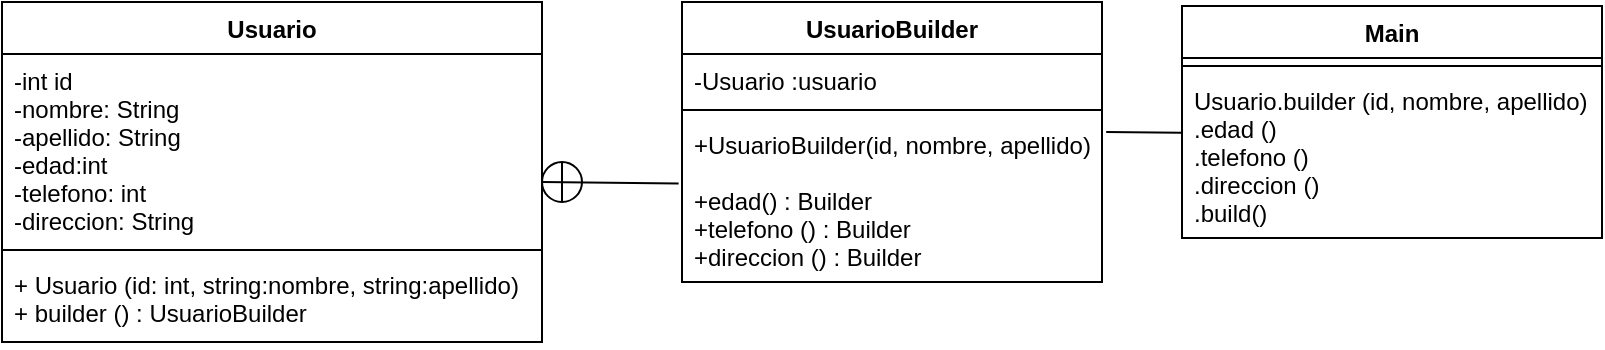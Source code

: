 <mxfile version="13.9.9" type="device"><diagram id="mwCAZ8J41EZzBzRrf41l" name="Página-1"><mxGraphModel dx="1006" dy="750" grid="1" gridSize="10" guides="1" tooltips="1" connect="1" arrows="1" fold="1" page="1" pageScale="1" pageWidth="827" pageHeight="520" math="0" shadow="0"><root><mxCell id="0"/><mxCell id="1" parent="0"/><mxCell id="kudpXoNATQGdLlH1QoiD-6" value="Usuario" style="swimlane;fontStyle=1;align=center;verticalAlign=top;childLayout=stackLayout;horizontal=1;startSize=26;horizontalStack=0;resizeParent=1;resizeParentMax=0;resizeLast=0;collapsible=1;marginBottom=0;" parent="1" vertex="1"><mxGeometry x="10" y="230" width="270" height="170" as="geometry"/></mxCell><mxCell id="kudpXoNATQGdLlH1QoiD-7" value="-int id&#10;-nombre: String&#10;-apellido: String&#10;-edad:int&#10;-telefono: int&#10;-direccion: String&#10;&#10;" style="text;strokeColor=none;fillColor=none;align=left;verticalAlign=top;spacingLeft=4;spacingRight=4;overflow=hidden;rotatable=0;points=[[0,0.5],[1,0.5]];portConstraint=eastwest;" parent="kudpXoNATQGdLlH1QoiD-6" vertex="1"><mxGeometry y="26" width="270" height="94" as="geometry"/></mxCell><mxCell id="kudpXoNATQGdLlH1QoiD-8" value="" style="line;strokeWidth=1;fillColor=none;align=left;verticalAlign=middle;spacingTop=-1;spacingLeft=3;spacingRight=3;rotatable=0;labelPosition=right;points=[];portConstraint=eastwest;" parent="kudpXoNATQGdLlH1QoiD-6" vertex="1"><mxGeometry y="120" width="270" height="8" as="geometry"/></mxCell><mxCell id="kudpXoNATQGdLlH1QoiD-9" value="+ Usuario (id: int, string:nombre, string:apellido)&#10;+ builder () : UsuarioBuilder" style="text;strokeColor=none;fillColor=none;align=left;verticalAlign=top;spacingLeft=4;spacingRight=4;overflow=hidden;rotatable=0;points=[[0,0.5],[1,0.5]];portConstraint=eastwest;" parent="kudpXoNATQGdLlH1QoiD-6" vertex="1"><mxGeometry y="128" width="270" height="42" as="geometry"/></mxCell><mxCell id="kudpXoNATQGdLlH1QoiD-10" value="UsuarioBuilder" style="swimlane;fontStyle=1;align=center;verticalAlign=top;childLayout=stackLayout;horizontal=1;startSize=26;horizontalStack=0;resizeParent=1;resizeParentMax=0;resizeLast=0;collapsible=1;marginBottom=0;" parent="1" vertex="1"><mxGeometry x="350" y="230" width="210" height="140" as="geometry"/></mxCell><mxCell id="kudpXoNATQGdLlH1QoiD-11" value="-Usuario :usuario&#10;" style="text;strokeColor=none;fillColor=none;align=left;verticalAlign=top;spacingLeft=4;spacingRight=4;overflow=hidden;rotatable=0;points=[[0,0.5],[1,0.5]];portConstraint=eastwest;" parent="kudpXoNATQGdLlH1QoiD-10" vertex="1"><mxGeometry y="26" width="210" height="24" as="geometry"/></mxCell><mxCell id="kudpXoNATQGdLlH1QoiD-12" value="" style="line;strokeWidth=1;fillColor=none;align=left;verticalAlign=middle;spacingTop=-1;spacingLeft=3;spacingRight=3;rotatable=0;labelPosition=right;points=[];portConstraint=eastwest;" parent="kudpXoNATQGdLlH1QoiD-10" vertex="1"><mxGeometry y="50" width="210" height="8" as="geometry"/></mxCell><mxCell id="kudpXoNATQGdLlH1QoiD-13" value="+UsuarioBuilder(id, nombre, apellido)&#10;&#10;+edad() : Builder&#10;+telefono () : Builder&#10;+direccion () : Builder&#10;" style="text;strokeColor=none;fillColor=none;align=left;verticalAlign=top;spacingLeft=4;spacingRight=4;overflow=hidden;rotatable=0;points=[[0,0.5],[1,0.5]];portConstraint=eastwest;" parent="kudpXoNATQGdLlH1QoiD-10" vertex="1"><mxGeometry y="58" width="210" height="82" as="geometry"/></mxCell><mxCell id="kudpXoNATQGdLlH1QoiD-18" value="" style="group" parent="1" vertex="1" connectable="0"><mxGeometry x="280" y="310" width="20" height="20" as="geometry"/></mxCell><mxCell id="kudpXoNATQGdLlH1QoiD-14" value="" style="ellipse;whiteSpace=wrap;html=1;aspect=fixed;" parent="kudpXoNATQGdLlH1QoiD-18" vertex="1"><mxGeometry width="20" height="20" as="geometry"/></mxCell><mxCell id="kudpXoNATQGdLlH1QoiD-15" value="" style="endArrow=none;html=1;entryX=0.5;entryY=0;entryDx=0;entryDy=0;exitX=0.5;exitY=1;exitDx=0;exitDy=0;" parent="kudpXoNATQGdLlH1QoiD-18" source="kudpXoNATQGdLlH1QoiD-14" target="kudpXoNATQGdLlH1QoiD-14" edge="1"><mxGeometry width="50" height="50" relative="1" as="geometry"><mxPoint x="73.333" y="-66.667" as="sourcePoint"/><mxPoint x="106.667" y="-100" as="targetPoint"/></mxGeometry></mxCell><mxCell id="kudpXoNATQGdLlH1QoiD-16" value="" style="endArrow=none;html=1;entryX=0;entryY=0.5;entryDx=0;entryDy=0;exitX=-0.008;exitY=0.4;exitDx=0;exitDy=0;exitPerimeter=0;" parent="kudpXoNATQGdLlH1QoiD-18" source="kudpXoNATQGdLlH1QoiD-13" target="kudpXoNATQGdLlH1QoiD-14" edge="1"><mxGeometry width="50" height="50" relative="1" as="geometry"><mxPoint x="16.667" y="26.667" as="sourcePoint"/><mxPoint x="16.667" y="6.667" as="targetPoint"/></mxGeometry></mxCell><mxCell id="kudpXoNATQGdLlH1QoiD-22" value="Main" style="swimlane;fontStyle=1;align=center;verticalAlign=top;childLayout=stackLayout;horizontal=1;startSize=26;horizontalStack=0;resizeParent=1;resizeParentMax=0;resizeLast=0;collapsible=1;marginBottom=0;" parent="1" vertex="1"><mxGeometry x="600" y="232" width="210" height="116" as="geometry"/></mxCell><mxCell id="kudpXoNATQGdLlH1QoiD-24" value="" style="line;strokeWidth=1;fillColor=none;align=left;verticalAlign=middle;spacingTop=-1;spacingLeft=3;spacingRight=3;rotatable=0;labelPosition=right;points=[];portConstraint=eastwest;" parent="kudpXoNATQGdLlH1QoiD-22" vertex="1"><mxGeometry y="26" width="210" height="8" as="geometry"/></mxCell><mxCell id="kudpXoNATQGdLlH1QoiD-25" value="Usuario.builder (id, nombre, apellido)&#10;.edad ()&#10;.telefono ()&#10;.direccion ()&#10;.build()&#10;" style="text;strokeColor=none;fillColor=none;align=left;verticalAlign=top;spacingLeft=4;spacingRight=4;overflow=hidden;rotatable=0;points=[[0,0.5],[1,0.5]];portConstraint=eastwest;" parent="kudpXoNATQGdLlH1QoiD-22" vertex="1"><mxGeometry y="34" width="210" height="82" as="geometry"/></mxCell><mxCell id="kudpXoNATQGdLlH1QoiD-26" value="" style="endArrow=none;html=1;exitX=1.01;exitY=0.085;exitDx=0;exitDy=0;exitPerimeter=0;entryX=-0.002;entryY=0.358;entryDx=0;entryDy=0;entryPerimeter=0;" parent="1" source="kudpXoNATQGdLlH1QoiD-13" target="kudpXoNATQGdLlH1QoiD-25" edge="1"><mxGeometry width="50" height="50" relative="1" as="geometry"><mxPoint x="410" y="330" as="sourcePoint"/><mxPoint x="460" y="280" as="targetPoint"/></mxGeometry></mxCell></root></mxGraphModel></diagram></mxfile>